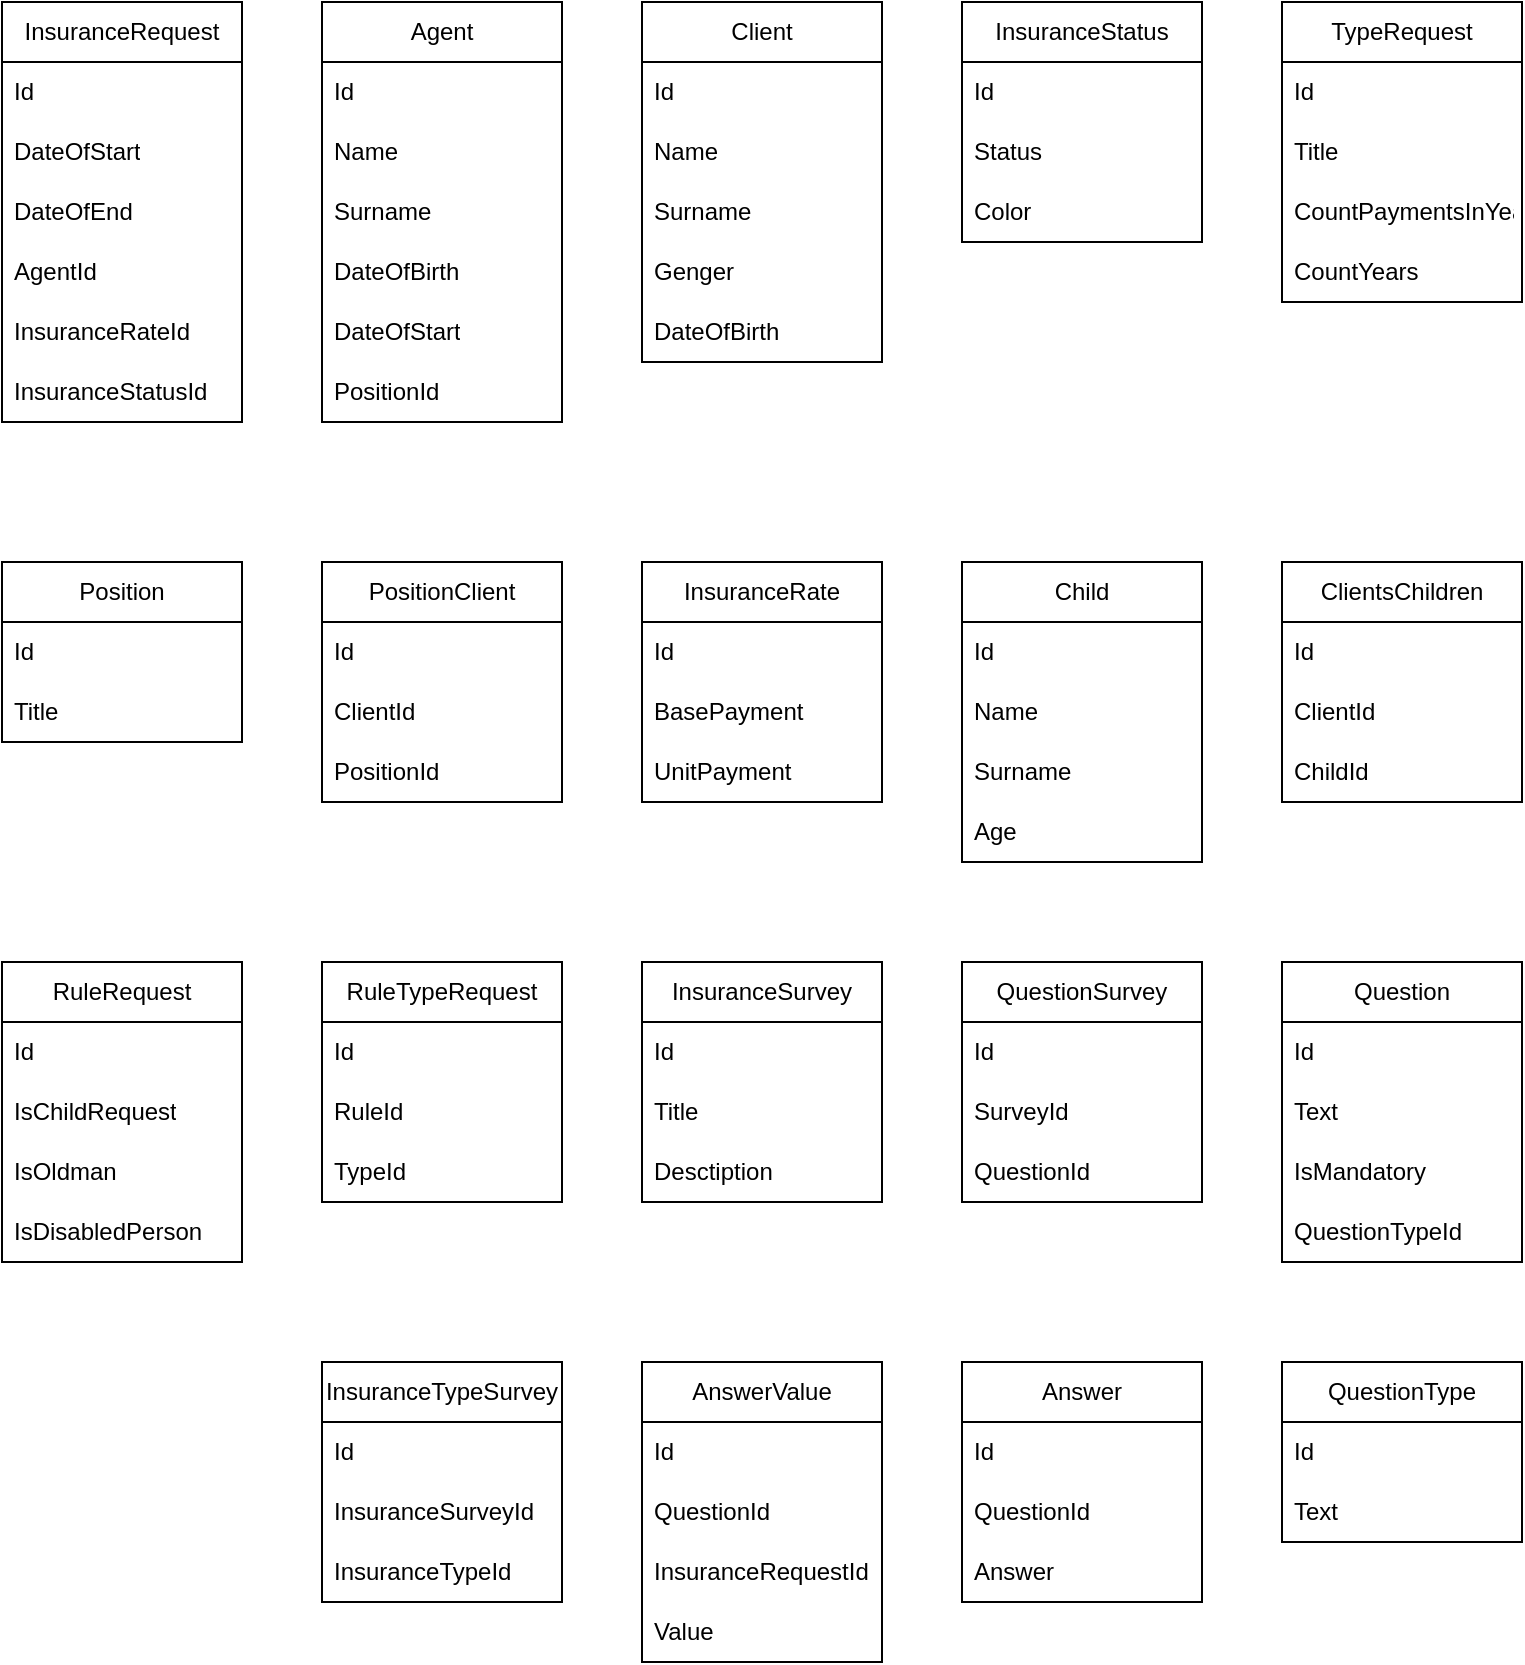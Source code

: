 <mxfile version="20.8.23" type="device"><diagram name="Страница 1" id="u1YvKexJxLjBZ3QDBb7d"><mxGraphModel dx="628" dy="788" grid="1" gridSize="10" guides="1" tooltips="1" connect="1" arrows="1" fold="1" page="1" pageScale="1" pageWidth="827" pageHeight="1169" math="0" shadow="0"><root><mxCell id="0"/><mxCell id="1" parent="0"/><mxCell id="bA7xRV_Mqj7ibv3BKdjT-1" value="InsuranceRequest" style="swimlane;fontStyle=0;childLayout=stackLayout;horizontal=1;startSize=30;horizontalStack=0;resizeParent=1;resizeParentMax=0;resizeLast=0;collapsible=1;marginBottom=0;whiteSpace=wrap;html=1;" vertex="1" parent="1"><mxGeometry x="40" y="40" width="120" height="210" as="geometry"/></mxCell><mxCell id="bA7xRV_Mqj7ibv3BKdjT-2" value="Id" style="text;strokeColor=none;fillColor=none;align=left;verticalAlign=middle;spacingLeft=4;spacingRight=4;overflow=hidden;points=[[0,0.5],[1,0.5]];portConstraint=eastwest;rotatable=0;whiteSpace=wrap;html=1;" vertex="1" parent="bA7xRV_Mqj7ibv3BKdjT-1"><mxGeometry y="30" width="120" height="30" as="geometry"/></mxCell><mxCell id="bA7xRV_Mqj7ibv3BKdjT-3" value="DateOfStart" style="text;strokeColor=none;fillColor=none;align=left;verticalAlign=middle;spacingLeft=4;spacingRight=4;overflow=hidden;points=[[0,0.5],[1,0.5]];portConstraint=eastwest;rotatable=0;whiteSpace=wrap;html=1;" vertex="1" parent="bA7xRV_Mqj7ibv3BKdjT-1"><mxGeometry y="60" width="120" height="30" as="geometry"/></mxCell><mxCell id="bA7xRV_Mqj7ibv3BKdjT-53" value="DateOfEnd" style="text;strokeColor=none;fillColor=none;align=left;verticalAlign=middle;spacingLeft=4;spacingRight=4;overflow=hidden;points=[[0,0.5],[1,0.5]];portConstraint=eastwest;rotatable=0;whiteSpace=wrap;html=1;" vertex="1" parent="bA7xRV_Mqj7ibv3BKdjT-1"><mxGeometry y="90" width="120" height="30" as="geometry"/></mxCell><mxCell id="bA7xRV_Mqj7ibv3BKdjT-70" value="AgentId" style="text;strokeColor=none;fillColor=none;align=left;verticalAlign=middle;spacingLeft=4;spacingRight=4;overflow=hidden;points=[[0,0.5],[1,0.5]];portConstraint=eastwest;rotatable=0;whiteSpace=wrap;html=1;" vertex="1" parent="bA7xRV_Mqj7ibv3BKdjT-1"><mxGeometry y="120" width="120" height="30" as="geometry"/></mxCell><mxCell id="bA7xRV_Mqj7ibv3BKdjT-158" value="InsuranceRateId" style="text;strokeColor=none;fillColor=none;align=left;verticalAlign=middle;spacingLeft=4;spacingRight=4;overflow=hidden;points=[[0,0.5],[1,0.5]];portConstraint=eastwest;rotatable=0;whiteSpace=wrap;html=1;" vertex="1" parent="bA7xRV_Mqj7ibv3BKdjT-1"><mxGeometry y="150" width="120" height="30" as="geometry"/></mxCell><mxCell id="bA7xRV_Mqj7ibv3BKdjT-76" value="InsuranceStatusId" style="text;strokeColor=none;fillColor=none;align=left;verticalAlign=middle;spacingLeft=4;spacingRight=4;overflow=hidden;points=[[0,0.5],[1,0.5]];portConstraint=eastwest;rotatable=0;whiteSpace=wrap;html=1;" vertex="1" parent="bA7xRV_Mqj7ibv3BKdjT-1"><mxGeometry y="180" width="120" height="30" as="geometry"/></mxCell><mxCell id="bA7xRV_Mqj7ibv3BKdjT-5" value="Agent" style="swimlane;fontStyle=0;childLayout=stackLayout;horizontal=1;startSize=30;horizontalStack=0;resizeParent=1;resizeParentMax=0;resizeLast=0;collapsible=1;marginBottom=0;whiteSpace=wrap;html=1;" vertex="1" parent="1"><mxGeometry x="200" y="40" width="120" height="210" as="geometry"/></mxCell><mxCell id="bA7xRV_Mqj7ibv3BKdjT-6" value="Id" style="text;strokeColor=none;fillColor=none;align=left;verticalAlign=middle;spacingLeft=4;spacingRight=4;overflow=hidden;points=[[0,0.5],[1,0.5]];portConstraint=eastwest;rotatable=0;whiteSpace=wrap;html=1;" vertex="1" parent="bA7xRV_Mqj7ibv3BKdjT-5"><mxGeometry y="30" width="120" height="30" as="geometry"/></mxCell><mxCell id="bA7xRV_Mqj7ibv3BKdjT-7" value="Name" style="text;strokeColor=none;fillColor=none;align=left;verticalAlign=middle;spacingLeft=4;spacingRight=4;overflow=hidden;points=[[0,0.5],[1,0.5]];portConstraint=eastwest;rotatable=0;whiteSpace=wrap;html=1;" vertex="1" parent="bA7xRV_Mqj7ibv3BKdjT-5"><mxGeometry y="60" width="120" height="30" as="geometry"/></mxCell><mxCell id="bA7xRV_Mqj7ibv3BKdjT-8" value="Surname" style="text;strokeColor=none;fillColor=none;align=left;verticalAlign=middle;spacingLeft=4;spacingRight=4;overflow=hidden;points=[[0,0.5],[1,0.5]];portConstraint=eastwest;rotatable=0;whiteSpace=wrap;html=1;" vertex="1" parent="bA7xRV_Mqj7ibv3BKdjT-5"><mxGeometry y="90" width="120" height="30" as="geometry"/></mxCell><mxCell id="bA7xRV_Mqj7ibv3BKdjT-97" value="DateOfBirth" style="text;strokeColor=none;fillColor=none;align=left;verticalAlign=middle;spacingLeft=4;spacingRight=4;overflow=hidden;points=[[0,0.5],[1,0.5]];portConstraint=eastwest;rotatable=0;whiteSpace=wrap;html=1;" vertex="1" parent="bA7xRV_Mqj7ibv3BKdjT-5"><mxGeometry y="120" width="120" height="30" as="geometry"/></mxCell><mxCell id="bA7xRV_Mqj7ibv3BKdjT-98" value="DateOfStart" style="text;strokeColor=none;fillColor=none;align=left;verticalAlign=middle;spacingLeft=4;spacingRight=4;overflow=hidden;points=[[0,0.5],[1,0.5]];portConstraint=eastwest;rotatable=0;whiteSpace=wrap;html=1;" vertex="1" parent="bA7xRV_Mqj7ibv3BKdjT-5"><mxGeometry y="150" width="120" height="30" as="geometry"/></mxCell><mxCell id="bA7xRV_Mqj7ibv3BKdjT-60" value="PositionId" style="text;strokeColor=none;fillColor=none;align=left;verticalAlign=middle;spacingLeft=4;spacingRight=4;overflow=hidden;points=[[0,0.5],[1,0.5]];portConstraint=eastwest;rotatable=0;whiteSpace=wrap;html=1;" vertex="1" parent="bA7xRV_Mqj7ibv3BKdjT-5"><mxGeometry y="180" width="120" height="30" as="geometry"/></mxCell><mxCell id="bA7xRV_Mqj7ibv3BKdjT-9" value="Client" style="swimlane;fontStyle=0;childLayout=stackLayout;horizontal=1;startSize=30;horizontalStack=0;resizeParent=1;resizeParentMax=0;resizeLast=0;collapsible=1;marginBottom=0;whiteSpace=wrap;html=1;" vertex="1" parent="1"><mxGeometry x="360" y="40" width="120" height="180" as="geometry"/></mxCell><mxCell id="bA7xRV_Mqj7ibv3BKdjT-10" value="Id" style="text;strokeColor=none;fillColor=none;align=left;verticalAlign=middle;spacingLeft=4;spacingRight=4;overflow=hidden;points=[[0,0.5],[1,0.5]];portConstraint=eastwest;rotatable=0;whiteSpace=wrap;html=1;" vertex="1" parent="bA7xRV_Mqj7ibv3BKdjT-9"><mxGeometry y="30" width="120" height="30" as="geometry"/></mxCell><mxCell id="bA7xRV_Mqj7ibv3BKdjT-11" value="Name" style="text;strokeColor=none;fillColor=none;align=left;verticalAlign=middle;spacingLeft=4;spacingRight=4;overflow=hidden;points=[[0,0.5],[1,0.5]];portConstraint=eastwest;rotatable=0;whiteSpace=wrap;html=1;" vertex="1" parent="bA7xRV_Mqj7ibv3BKdjT-9"><mxGeometry y="60" width="120" height="30" as="geometry"/></mxCell><mxCell id="bA7xRV_Mqj7ibv3BKdjT-12" value="Surname" style="text;strokeColor=none;fillColor=none;align=left;verticalAlign=middle;spacingLeft=4;spacingRight=4;overflow=hidden;points=[[0,0.5],[1,0.5]];portConstraint=eastwest;rotatable=0;whiteSpace=wrap;html=1;" vertex="1" parent="bA7xRV_Mqj7ibv3BKdjT-9"><mxGeometry y="90" width="120" height="30" as="geometry"/></mxCell><mxCell id="bA7xRV_Mqj7ibv3BKdjT-95" value="Genger" style="text;strokeColor=none;fillColor=none;align=left;verticalAlign=middle;spacingLeft=4;spacingRight=4;overflow=hidden;points=[[0,0.5],[1,0.5]];portConstraint=eastwest;rotatable=0;whiteSpace=wrap;html=1;" vertex="1" parent="bA7xRV_Mqj7ibv3BKdjT-9"><mxGeometry y="120" width="120" height="30" as="geometry"/></mxCell><mxCell id="bA7xRV_Mqj7ibv3BKdjT-96" value="DateOfBirth" style="text;strokeColor=none;fillColor=none;align=left;verticalAlign=middle;spacingLeft=4;spacingRight=4;overflow=hidden;points=[[0,0.5],[1,0.5]];portConstraint=eastwest;rotatable=0;whiteSpace=wrap;html=1;" vertex="1" parent="bA7xRV_Mqj7ibv3BKdjT-9"><mxGeometry y="150" width="120" height="30" as="geometry"/></mxCell><mxCell id="bA7xRV_Mqj7ibv3BKdjT-13" value="InsuranceStatus" style="swimlane;fontStyle=0;childLayout=stackLayout;horizontal=1;startSize=30;horizontalStack=0;resizeParent=1;resizeParentMax=0;resizeLast=0;collapsible=1;marginBottom=0;whiteSpace=wrap;html=1;" vertex="1" parent="1"><mxGeometry x="520" y="40" width="120" height="120" as="geometry"/></mxCell><mxCell id="bA7xRV_Mqj7ibv3BKdjT-14" value="Id" style="text;strokeColor=none;fillColor=none;align=left;verticalAlign=middle;spacingLeft=4;spacingRight=4;overflow=hidden;points=[[0,0.5],[1,0.5]];portConstraint=eastwest;rotatable=0;whiteSpace=wrap;html=1;" vertex="1" parent="bA7xRV_Mqj7ibv3BKdjT-13"><mxGeometry y="30" width="120" height="30" as="geometry"/></mxCell><mxCell id="bA7xRV_Mqj7ibv3BKdjT-15" value="Status" style="text;strokeColor=none;fillColor=none;align=left;verticalAlign=middle;spacingLeft=4;spacingRight=4;overflow=hidden;points=[[0,0.5],[1,0.5]];portConstraint=eastwest;rotatable=0;whiteSpace=wrap;html=1;" vertex="1" parent="bA7xRV_Mqj7ibv3BKdjT-13"><mxGeometry y="60" width="120" height="30" as="geometry"/></mxCell><mxCell id="bA7xRV_Mqj7ibv3BKdjT-16" value="Color" style="text;strokeColor=none;fillColor=none;align=left;verticalAlign=middle;spacingLeft=4;spacingRight=4;overflow=hidden;points=[[0,0.5],[1,0.5]];portConstraint=eastwest;rotatable=0;whiteSpace=wrap;html=1;" vertex="1" parent="bA7xRV_Mqj7ibv3BKdjT-13"><mxGeometry y="90" width="120" height="30" as="geometry"/></mxCell><mxCell id="bA7xRV_Mqj7ibv3BKdjT-17" value="TypeRequest" style="swimlane;fontStyle=0;childLayout=stackLayout;horizontal=1;startSize=30;horizontalStack=0;resizeParent=1;resizeParentMax=0;resizeLast=0;collapsible=1;marginBottom=0;whiteSpace=wrap;html=1;" vertex="1" parent="1"><mxGeometry x="680" y="40" width="120" height="150" as="geometry"/></mxCell><mxCell id="bA7xRV_Mqj7ibv3BKdjT-18" value="Id" style="text;strokeColor=none;fillColor=none;align=left;verticalAlign=middle;spacingLeft=4;spacingRight=4;overflow=hidden;points=[[0,0.5],[1,0.5]];portConstraint=eastwest;rotatable=0;whiteSpace=wrap;html=1;" vertex="1" parent="bA7xRV_Mqj7ibv3BKdjT-17"><mxGeometry y="30" width="120" height="30" as="geometry"/></mxCell><mxCell id="bA7xRV_Mqj7ibv3BKdjT-19" value="Title" style="text;strokeColor=none;fillColor=none;align=left;verticalAlign=middle;spacingLeft=4;spacingRight=4;overflow=hidden;points=[[0,0.5],[1,0.5]];portConstraint=eastwest;rotatable=0;whiteSpace=wrap;html=1;" vertex="1" parent="bA7xRV_Mqj7ibv3BKdjT-17"><mxGeometry y="60" width="120" height="30" as="geometry"/></mxCell><mxCell id="bA7xRV_Mqj7ibv3BKdjT-84" value="CountPaymentsInYear" style="text;strokeColor=none;fillColor=none;align=left;verticalAlign=middle;spacingLeft=4;spacingRight=4;overflow=hidden;points=[[0,0.5],[1,0.5]];portConstraint=eastwest;rotatable=0;whiteSpace=wrap;html=1;" vertex="1" parent="bA7xRV_Mqj7ibv3BKdjT-17"><mxGeometry y="90" width="120" height="30" as="geometry"/></mxCell><mxCell id="bA7xRV_Mqj7ibv3BKdjT-99" value="CountYears" style="text;strokeColor=none;fillColor=none;align=left;verticalAlign=middle;spacingLeft=4;spacingRight=4;overflow=hidden;points=[[0,0.5],[1,0.5]];portConstraint=eastwest;rotatable=0;whiteSpace=wrap;html=1;" vertex="1" parent="bA7xRV_Mqj7ibv3BKdjT-17"><mxGeometry y="120" width="120" height="30" as="geometry"/></mxCell><mxCell id="bA7xRV_Mqj7ibv3BKdjT-41" value="Position" style="swimlane;fontStyle=0;childLayout=stackLayout;horizontal=1;startSize=30;horizontalStack=0;resizeParent=1;resizeParentMax=0;resizeLast=0;collapsible=1;marginBottom=0;whiteSpace=wrap;html=1;" vertex="1" parent="1"><mxGeometry x="40" y="320" width="120" height="90" as="geometry"/></mxCell><mxCell id="bA7xRV_Mqj7ibv3BKdjT-42" value="Id" style="text;strokeColor=none;fillColor=none;align=left;verticalAlign=middle;spacingLeft=4;spacingRight=4;overflow=hidden;points=[[0,0.5],[1,0.5]];portConstraint=eastwest;rotatable=0;whiteSpace=wrap;html=1;" vertex="1" parent="bA7xRV_Mqj7ibv3BKdjT-41"><mxGeometry y="30" width="120" height="30" as="geometry"/></mxCell><mxCell id="bA7xRV_Mqj7ibv3BKdjT-43" value="Title" style="text;strokeColor=none;fillColor=none;align=left;verticalAlign=middle;spacingLeft=4;spacingRight=4;overflow=hidden;points=[[0,0.5],[1,0.5]];portConstraint=eastwest;rotatable=0;whiteSpace=wrap;html=1;" vertex="1" parent="bA7xRV_Mqj7ibv3BKdjT-41"><mxGeometry y="60" width="120" height="30" as="geometry"/></mxCell><mxCell id="bA7xRV_Mqj7ibv3BKdjT-45" value="InsuranceRate" style="swimlane;fontStyle=0;childLayout=stackLayout;horizontal=1;startSize=30;horizontalStack=0;resizeParent=1;resizeParentMax=0;resizeLast=0;collapsible=1;marginBottom=0;whiteSpace=wrap;html=1;" vertex="1" parent="1"><mxGeometry x="360" y="320" width="120" height="120" as="geometry"/></mxCell><mxCell id="bA7xRV_Mqj7ibv3BKdjT-46" value="Id" style="text;strokeColor=none;fillColor=none;align=left;verticalAlign=middle;spacingLeft=4;spacingRight=4;overflow=hidden;points=[[0,0.5],[1,0.5]];portConstraint=eastwest;rotatable=0;whiteSpace=wrap;html=1;" vertex="1" parent="bA7xRV_Mqj7ibv3BKdjT-45"><mxGeometry y="30" width="120" height="30" as="geometry"/></mxCell><mxCell id="bA7xRV_Mqj7ibv3BKdjT-47" value="BasePayment" style="text;strokeColor=none;fillColor=none;align=left;verticalAlign=middle;spacingLeft=4;spacingRight=4;overflow=hidden;points=[[0,0.5],[1,0.5]];portConstraint=eastwest;rotatable=0;whiteSpace=wrap;html=1;" vertex="1" parent="bA7xRV_Mqj7ibv3BKdjT-45"><mxGeometry y="60" width="120" height="30" as="geometry"/></mxCell><mxCell id="bA7xRV_Mqj7ibv3BKdjT-48" value="UnitPayment" style="text;strokeColor=none;fillColor=none;align=left;verticalAlign=middle;spacingLeft=4;spacingRight=4;overflow=hidden;points=[[0,0.5],[1,0.5]];portConstraint=eastwest;rotatable=0;whiteSpace=wrap;html=1;" vertex="1" parent="bA7xRV_Mqj7ibv3BKdjT-45"><mxGeometry y="90" width="120" height="30" as="geometry"/></mxCell><mxCell id="bA7xRV_Mqj7ibv3BKdjT-62" value="PositionClient" style="swimlane;fontStyle=0;childLayout=stackLayout;horizontal=1;startSize=30;horizontalStack=0;resizeParent=1;resizeParentMax=0;resizeLast=0;collapsible=1;marginBottom=0;whiteSpace=wrap;html=1;" vertex="1" parent="1"><mxGeometry x="200" y="320" width="120" height="120" as="geometry"/></mxCell><mxCell id="bA7xRV_Mqj7ibv3BKdjT-63" value="Id" style="text;strokeColor=none;fillColor=none;align=left;verticalAlign=middle;spacingLeft=4;spacingRight=4;overflow=hidden;points=[[0,0.5],[1,0.5]];portConstraint=eastwest;rotatable=0;whiteSpace=wrap;html=1;" vertex="1" parent="bA7xRV_Mqj7ibv3BKdjT-62"><mxGeometry y="30" width="120" height="30" as="geometry"/></mxCell><mxCell id="bA7xRV_Mqj7ibv3BKdjT-64" value="ClientId" style="text;strokeColor=none;fillColor=none;align=left;verticalAlign=middle;spacingLeft=4;spacingRight=4;overflow=hidden;points=[[0,0.5],[1,0.5]];portConstraint=eastwest;rotatable=0;whiteSpace=wrap;html=1;" vertex="1" parent="bA7xRV_Mqj7ibv3BKdjT-62"><mxGeometry y="60" width="120" height="30" as="geometry"/></mxCell><mxCell id="bA7xRV_Mqj7ibv3BKdjT-65" value="PositionId" style="text;strokeColor=none;fillColor=none;align=left;verticalAlign=middle;spacingLeft=4;spacingRight=4;overflow=hidden;points=[[0,0.5],[1,0.5]];portConstraint=eastwest;rotatable=0;whiteSpace=wrap;html=1;" vertex="1" parent="bA7xRV_Mqj7ibv3BKdjT-62"><mxGeometry y="90" width="120" height="30" as="geometry"/></mxCell><mxCell id="bA7xRV_Mqj7ibv3BKdjT-86" value="Child" style="swimlane;fontStyle=0;childLayout=stackLayout;horizontal=1;startSize=30;horizontalStack=0;resizeParent=1;resizeParentMax=0;resizeLast=0;collapsible=1;marginBottom=0;whiteSpace=wrap;html=1;" vertex="1" parent="1"><mxGeometry x="520" y="320" width="120" height="150" as="geometry"/></mxCell><mxCell id="bA7xRV_Mqj7ibv3BKdjT-87" value="Id" style="text;strokeColor=none;fillColor=none;align=left;verticalAlign=middle;spacingLeft=4;spacingRight=4;overflow=hidden;points=[[0,0.5],[1,0.5]];portConstraint=eastwest;rotatable=0;whiteSpace=wrap;html=1;" vertex="1" parent="bA7xRV_Mqj7ibv3BKdjT-86"><mxGeometry y="30" width="120" height="30" as="geometry"/></mxCell><mxCell id="bA7xRV_Mqj7ibv3BKdjT-88" value="Name" style="text;strokeColor=none;fillColor=none;align=left;verticalAlign=middle;spacingLeft=4;spacingRight=4;overflow=hidden;points=[[0,0.5],[1,0.5]];portConstraint=eastwest;rotatable=0;whiteSpace=wrap;html=1;" vertex="1" parent="bA7xRV_Mqj7ibv3BKdjT-86"><mxGeometry y="60" width="120" height="30" as="geometry"/></mxCell><mxCell id="bA7xRV_Mqj7ibv3BKdjT-89" value="Surname" style="text;strokeColor=none;fillColor=none;align=left;verticalAlign=middle;spacingLeft=4;spacingRight=4;overflow=hidden;points=[[0,0.5],[1,0.5]];portConstraint=eastwest;rotatable=0;whiteSpace=wrap;html=1;" vertex="1" parent="bA7xRV_Mqj7ibv3BKdjT-86"><mxGeometry y="90" width="120" height="30" as="geometry"/></mxCell><mxCell id="bA7xRV_Mqj7ibv3BKdjT-94" value="Age" style="text;strokeColor=none;fillColor=none;align=left;verticalAlign=middle;spacingLeft=4;spacingRight=4;overflow=hidden;points=[[0,0.5],[1,0.5]];portConstraint=eastwest;rotatable=0;whiteSpace=wrap;html=1;" vertex="1" parent="bA7xRV_Mqj7ibv3BKdjT-86"><mxGeometry y="120" width="120" height="30" as="geometry"/></mxCell><mxCell id="bA7xRV_Mqj7ibv3BKdjT-90" value="ClientsChildren" style="swimlane;fontStyle=0;childLayout=stackLayout;horizontal=1;startSize=30;horizontalStack=0;resizeParent=1;resizeParentMax=0;resizeLast=0;collapsible=1;marginBottom=0;whiteSpace=wrap;html=1;" vertex="1" parent="1"><mxGeometry x="680" y="320" width="120" height="120" as="geometry"/></mxCell><mxCell id="bA7xRV_Mqj7ibv3BKdjT-91" value="Id" style="text;strokeColor=none;fillColor=none;align=left;verticalAlign=middle;spacingLeft=4;spacingRight=4;overflow=hidden;points=[[0,0.5],[1,0.5]];portConstraint=eastwest;rotatable=0;whiteSpace=wrap;html=1;" vertex="1" parent="bA7xRV_Mqj7ibv3BKdjT-90"><mxGeometry y="30" width="120" height="30" as="geometry"/></mxCell><mxCell id="bA7xRV_Mqj7ibv3BKdjT-92" value="ClientId" style="text;strokeColor=none;fillColor=none;align=left;verticalAlign=middle;spacingLeft=4;spacingRight=4;overflow=hidden;points=[[0,0.5],[1,0.5]];portConstraint=eastwest;rotatable=0;whiteSpace=wrap;html=1;" vertex="1" parent="bA7xRV_Mqj7ibv3BKdjT-90"><mxGeometry y="60" width="120" height="30" as="geometry"/></mxCell><mxCell id="bA7xRV_Mqj7ibv3BKdjT-93" value="ChildId" style="text;strokeColor=none;fillColor=none;align=left;verticalAlign=middle;spacingLeft=4;spacingRight=4;overflow=hidden;points=[[0,0.5],[1,0.5]];portConstraint=eastwest;rotatable=0;whiteSpace=wrap;html=1;" vertex="1" parent="bA7xRV_Mqj7ibv3BKdjT-90"><mxGeometry y="90" width="120" height="30" as="geometry"/></mxCell><mxCell id="bA7xRV_Mqj7ibv3BKdjT-100" value="RuleRequest" style="swimlane;fontStyle=0;childLayout=stackLayout;horizontal=1;startSize=30;horizontalStack=0;resizeParent=1;resizeParentMax=0;resizeLast=0;collapsible=1;marginBottom=0;whiteSpace=wrap;html=1;" vertex="1" parent="1"><mxGeometry x="40" y="520" width="120" height="150" as="geometry"/></mxCell><mxCell id="bA7xRV_Mqj7ibv3BKdjT-101" value="Id" style="text;strokeColor=none;fillColor=none;align=left;verticalAlign=middle;spacingLeft=4;spacingRight=4;overflow=hidden;points=[[0,0.5],[1,0.5]];portConstraint=eastwest;rotatable=0;whiteSpace=wrap;html=1;" vertex="1" parent="bA7xRV_Mqj7ibv3BKdjT-100"><mxGeometry y="30" width="120" height="30" as="geometry"/></mxCell><mxCell id="bA7xRV_Mqj7ibv3BKdjT-102" value="IsChildRequest" style="text;strokeColor=none;fillColor=none;align=left;verticalAlign=middle;spacingLeft=4;spacingRight=4;overflow=hidden;points=[[0,0.5],[1,0.5]];portConstraint=eastwest;rotatable=0;whiteSpace=wrap;html=1;" vertex="1" parent="bA7xRV_Mqj7ibv3BKdjT-100"><mxGeometry y="60" width="120" height="30" as="geometry"/></mxCell><mxCell id="bA7xRV_Mqj7ibv3BKdjT-114" value="IsOldman" style="text;strokeColor=none;fillColor=none;align=left;verticalAlign=middle;spacingLeft=4;spacingRight=4;overflow=hidden;points=[[0,0.5],[1,0.5]];portConstraint=eastwest;rotatable=0;whiteSpace=wrap;html=1;" vertex="1" parent="bA7xRV_Mqj7ibv3BKdjT-100"><mxGeometry y="90" width="120" height="30" as="geometry"/></mxCell><mxCell id="bA7xRV_Mqj7ibv3BKdjT-103" value="IsDisabledPerson" style="text;strokeColor=none;fillColor=none;align=left;verticalAlign=middle;spacingLeft=4;spacingRight=4;overflow=hidden;points=[[0,0.5],[1,0.5]];portConstraint=eastwest;rotatable=0;whiteSpace=wrap;html=1;" vertex="1" parent="bA7xRV_Mqj7ibv3BKdjT-100"><mxGeometry y="120" width="120" height="30" as="geometry"/></mxCell><mxCell id="bA7xRV_Mqj7ibv3BKdjT-110" value="RuleTypeRequest" style="swimlane;fontStyle=0;childLayout=stackLayout;horizontal=1;startSize=30;horizontalStack=0;resizeParent=1;resizeParentMax=0;resizeLast=0;collapsible=1;marginBottom=0;whiteSpace=wrap;html=1;" vertex="1" parent="1"><mxGeometry x="200" y="520" width="120" height="120" as="geometry"/></mxCell><mxCell id="bA7xRV_Mqj7ibv3BKdjT-111" value="Id" style="text;strokeColor=none;fillColor=none;align=left;verticalAlign=middle;spacingLeft=4;spacingRight=4;overflow=hidden;points=[[0,0.5],[1,0.5]];portConstraint=eastwest;rotatable=0;whiteSpace=wrap;html=1;" vertex="1" parent="bA7xRV_Mqj7ibv3BKdjT-110"><mxGeometry y="30" width="120" height="30" as="geometry"/></mxCell><mxCell id="bA7xRV_Mqj7ibv3BKdjT-112" value="RuleId" style="text;strokeColor=none;fillColor=none;align=left;verticalAlign=middle;spacingLeft=4;spacingRight=4;overflow=hidden;points=[[0,0.5],[1,0.5]];portConstraint=eastwest;rotatable=0;whiteSpace=wrap;html=1;" vertex="1" parent="bA7xRV_Mqj7ibv3BKdjT-110"><mxGeometry y="60" width="120" height="30" as="geometry"/></mxCell><mxCell id="bA7xRV_Mqj7ibv3BKdjT-113" value="TypeId" style="text;strokeColor=none;fillColor=none;align=left;verticalAlign=middle;spacingLeft=4;spacingRight=4;overflow=hidden;points=[[0,0.5],[1,0.5]];portConstraint=eastwest;rotatable=0;whiteSpace=wrap;html=1;" vertex="1" parent="bA7xRV_Mqj7ibv3BKdjT-110"><mxGeometry y="90" width="120" height="30" as="geometry"/></mxCell><mxCell id="bA7xRV_Mqj7ibv3BKdjT-115" value="InsuranceSurvey" style="swimlane;fontStyle=0;childLayout=stackLayout;horizontal=1;startSize=30;horizontalStack=0;resizeParent=1;resizeParentMax=0;resizeLast=0;collapsible=1;marginBottom=0;whiteSpace=wrap;html=1;" vertex="1" parent="1"><mxGeometry x="360" y="520" width="120" height="120" as="geometry"/></mxCell><mxCell id="bA7xRV_Mqj7ibv3BKdjT-116" value="Id" style="text;strokeColor=none;fillColor=none;align=left;verticalAlign=middle;spacingLeft=4;spacingRight=4;overflow=hidden;points=[[0,0.5],[1,0.5]];portConstraint=eastwest;rotatable=0;whiteSpace=wrap;html=1;" vertex="1" parent="bA7xRV_Mqj7ibv3BKdjT-115"><mxGeometry y="30" width="120" height="30" as="geometry"/></mxCell><mxCell id="bA7xRV_Mqj7ibv3BKdjT-117" value="Title" style="text;strokeColor=none;fillColor=none;align=left;verticalAlign=middle;spacingLeft=4;spacingRight=4;overflow=hidden;points=[[0,0.5],[1,0.5]];portConstraint=eastwest;rotatable=0;whiteSpace=wrap;html=1;" vertex="1" parent="bA7xRV_Mqj7ibv3BKdjT-115"><mxGeometry y="60" width="120" height="30" as="geometry"/></mxCell><mxCell id="bA7xRV_Mqj7ibv3BKdjT-118" value="Desctiption" style="text;strokeColor=none;fillColor=none;align=left;verticalAlign=middle;spacingLeft=4;spacingRight=4;overflow=hidden;points=[[0,0.5],[1,0.5]];portConstraint=eastwest;rotatable=0;whiteSpace=wrap;html=1;" vertex="1" parent="bA7xRV_Mqj7ibv3BKdjT-115"><mxGeometry y="90" width="120" height="30" as="geometry"/></mxCell><mxCell id="bA7xRV_Mqj7ibv3BKdjT-119" value="Question" style="swimlane;fontStyle=0;childLayout=stackLayout;horizontal=1;startSize=30;horizontalStack=0;resizeParent=1;resizeParentMax=0;resizeLast=0;collapsible=1;marginBottom=0;whiteSpace=wrap;html=1;" vertex="1" parent="1"><mxGeometry x="680" y="520" width="120" height="150" as="geometry"/></mxCell><mxCell id="bA7xRV_Mqj7ibv3BKdjT-120" value="Id" style="text;strokeColor=none;fillColor=none;align=left;verticalAlign=middle;spacingLeft=4;spacingRight=4;overflow=hidden;points=[[0,0.5],[1,0.5]];portConstraint=eastwest;rotatable=0;whiteSpace=wrap;html=1;" vertex="1" parent="bA7xRV_Mqj7ibv3BKdjT-119"><mxGeometry y="30" width="120" height="30" as="geometry"/></mxCell><mxCell id="bA7xRV_Mqj7ibv3BKdjT-121" value="Text" style="text;strokeColor=none;fillColor=none;align=left;verticalAlign=middle;spacingLeft=4;spacingRight=4;overflow=hidden;points=[[0,0.5],[1,0.5]];portConstraint=eastwest;rotatable=0;whiteSpace=wrap;html=1;" vertex="1" parent="bA7xRV_Mqj7ibv3BKdjT-119"><mxGeometry y="60" width="120" height="30" as="geometry"/></mxCell><mxCell id="bA7xRV_Mqj7ibv3BKdjT-128" value="IsMandatory" style="text;strokeColor=none;fillColor=none;align=left;verticalAlign=middle;spacingLeft=4;spacingRight=4;overflow=hidden;points=[[0,0.5],[1,0.5]];portConstraint=eastwest;rotatable=0;whiteSpace=wrap;html=1;" vertex="1" parent="bA7xRV_Mqj7ibv3BKdjT-119"><mxGeometry y="90" width="120" height="30" as="geometry"/></mxCell><mxCell id="bA7xRV_Mqj7ibv3BKdjT-143" value="QuestionTypeId" style="text;strokeColor=none;fillColor=none;align=left;verticalAlign=middle;spacingLeft=4;spacingRight=4;overflow=hidden;points=[[0,0.5],[1,0.5]];portConstraint=eastwest;rotatable=0;whiteSpace=wrap;html=1;" vertex="1" parent="bA7xRV_Mqj7ibv3BKdjT-119"><mxGeometry y="120" width="120" height="30" as="geometry"/></mxCell><mxCell id="bA7xRV_Mqj7ibv3BKdjT-123" value="QuestionSurvey" style="swimlane;fontStyle=0;childLayout=stackLayout;horizontal=1;startSize=30;horizontalStack=0;resizeParent=1;resizeParentMax=0;resizeLast=0;collapsible=1;marginBottom=0;whiteSpace=wrap;html=1;" vertex="1" parent="1"><mxGeometry x="520" y="520" width="120" height="120" as="geometry"/></mxCell><mxCell id="bA7xRV_Mqj7ibv3BKdjT-124" value="Id" style="text;strokeColor=none;fillColor=none;align=left;verticalAlign=middle;spacingLeft=4;spacingRight=4;overflow=hidden;points=[[0,0.5],[1,0.5]];portConstraint=eastwest;rotatable=0;whiteSpace=wrap;html=1;" vertex="1" parent="bA7xRV_Mqj7ibv3BKdjT-123"><mxGeometry y="30" width="120" height="30" as="geometry"/></mxCell><mxCell id="bA7xRV_Mqj7ibv3BKdjT-125" value="SurveyId" style="text;strokeColor=none;fillColor=none;align=left;verticalAlign=middle;spacingLeft=4;spacingRight=4;overflow=hidden;points=[[0,0.5],[1,0.5]];portConstraint=eastwest;rotatable=0;whiteSpace=wrap;html=1;" vertex="1" parent="bA7xRV_Mqj7ibv3BKdjT-123"><mxGeometry y="60" width="120" height="30" as="geometry"/></mxCell><mxCell id="bA7xRV_Mqj7ibv3BKdjT-126" value="QuestionId" style="text;strokeColor=none;fillColor=none;align=left;verticalAlign=middle;spacingLeft=4;spacingRight=4;overflow=hidden;points=[[0,0.5],[1,0.5]];portConstraint=eastwest;rotatable=0;whiteSpace=wrap;html=1;" vertex="1" parent="bA7xRV_Mqj7ibv3BKdjT-123"><mxGeometry y="90" width="120" height="30" as="geometry"/></mxCell><mxCell id="bA7xRV_Mqj7ibv3BKdjT-134" value="Answer" style="swimlane;fontStyle=0;childLayout=stackLayout;horizontal=1;startSize=30;horizontalStack=0;resizeParent=1;resizeParentMax=0;resizeLast=0;collapsible=1;marginBottom=0;whiteSpace=wrap;html=1;" vertex="1" parent="1"><mxGeometry x="520" y="720" width="120" height="120" as="geometry"/></mxCell><mxCell id="bA7xRV_Mqj7ibv3BKdjT-135" value="Id" style="text;strokeColor=none;fillColor=none;align=left;verticalAlign=middle;spacingLeft=4;spacingRight=4;overflow=hidden;points=[[0,0.5],[1,0.5]];portConstraint=eastwest;rotatable=0;whiteSpace=wrap;html=1;" vertex="1" parent="bA7xRV_Mqj7ibv3BKdjT-134"><mxGeometry y="30" width="120" height="30" as="geometry"/></mxCell><mxCell id="bA7xRV_Mqj7ibv3BKdjT-136" value="QuestionId" style="text;strokeColor=none;fillColor=none;align=left;verticalAlign=middle;spacingLeft=4;spacingRight=4;overflow=hidden;points=[[0,0.5],[1,0.5]];portConstraint=eastwest;rotatable=0;whiteSpace=wrap;html=1;" vertex="1" parent="bA7xRV_Mqj7ibv3BKdjT-134"><mxGeometry y="60" width="120" height="30" as="geometry"/></mxCell><mxCell id="bA7xRV_Mqj7ibv3BKdjT-137" value="Answer" style="text;strokeColor=none;fillColor=none;align=left;verticalAlign=middle;spacingLeft=4;spacingRight=4;overflow=hidden;points=[[0,0.5],[1,0.5]];portConstraint=eastwest;rotatable=0;whiteSpace=wrap;html=1;" vertex="1" parent="bA7xRV_Mqj7ibv3BKdjT-134"><mxGeometry y="90" width="120" height="30" as="geometry"/></mxCell><mxCell id="bA7xRV_Mqj7ibv3BKdjT-139" value="QuestionType" style="swimlane;fontStyle=0;childLayout=stackLayout;horizontal=1;startSize=30;horizontalStack=0;resizeParent=1;resizeParentMax=0;resizeLast=0;collapsible=1;marginBottom=0;whiteSpace=wrap;html=1;" vertex="1" parent="1"><mxGeometry x="680" y="720" width="120" height="90" as="geometry"/></mxCell><mxCell id="bA7xRV_Mqj7ibv3BKdjT-140" value="Id" style="text;strokeColor=none;fillColor=none;align=left;verticalAlign=middle;spacingLeft=4;spacingRight=4;overflow=hidden;points=[[0,0.5],[1,0.5]];portConstraint=eastwest;rotatable=0;whiteSpace=wrap;html=1;" vertex="1" parent="bA7xRV_Mqj7ibv3BKdjT-139"><mxGeometry y="30" width="120" height="30" as="geometry"/></mxCell><mxCell id="bA7xRV_Mqj7ibv3BKdjT-141" value="Text" style="text;strokeColor=none;fillColor=none;align=left;verticalAlign=middle;spacingLeft=4;spacingRight=4;overflow=hidden;points=[[0,0.5],[1,0.5]];portConstraint=eastwest;rotatable=0;whiteSpace=wrap;html=1;" vertex="1" parent="bA7xRV_Mqj7ibv3BKdjT-139"><mxGeometry y="60" width="120" height="30" as="geometry"/></mxCell><mxCell id="bA7xRV_Mqj7ibv3BKdjT-148" value="AnswerValue" style="swimlane;fontStyle=0;childLayout=stackLayout;horizontal=1;startSize=30;horizontalStack=0;resizeParent=1;resizeParentMax=0;resizeLast=0;collapsible=1;marginBottom=0;whiteSpace=wrap;html=1;" vertex="1" parent="1"><mxGeometry x="360" y="720" width="120" height="150" as="geometry"/></mxCell><mxCell id="bA7xRV_Mqj7ibv3BKdjT-149" value="Id" style="text;strokeColor=none;fillColor=none;align=left;verticalAlign=middle;spacingLeft=4;spacingRight=4;overflow=hidden;points=[[0,0.5],[1,0.5]];portConstraint=eastwest;rotatable=0;whiteSpace=wrap;html=1;" vertex="1" parent="bA7xRV_Mqj7ibv3BKdjT-148"><mxGeometry y="30" width="120" height="30" as="geometry"/></mxCell><mxCell id="bA7xRV_Mqj7ibv3BKdjT-150" value="QuestionId" style="text;strokeColor=none;fillColor=none;align=left;verticalAlign=middle;spacingLeft=4;spacingRight=4;overflow=hidden;points=[[0,0.5],[1,0.5]];portConstraint=eastwest;rotatable=0;whiteSpace=wrap;html=1;" vertex="1" parent="bA7xRV_Mqj7ibv3BKdjT-148"><mxGeometry y="60" width="120" height="30" as="geometry"/></mxCell><mxCell id="bA7xRV_Mqj7ibv3BKdjT-151" value="InsuranceRequestId" style="text;strokeColor=none;fillColor=none;align=left;verticalAlign=middle;spacingLeft=4;spacingRight=4;overflow=hidden;points=[[0,0.5],[1,0.5]];portConstraint=eastwest;rotatable=0;whiteSpace=wrap;html=1;" vertex="1" parent="bA7xRV_Mqj7ibv3BKdjT-148"><mxGeometry y="90" width="120" height="30" as="geometry"/></mxCell><mxCell id="bA7xRV_Mqj7ibv3BKdjT-152" value="Value" style="text;strokeColor=none;fillColor=none;align=left;verticalAlign=middle;spacingLeft=4;spacingRight=4;overflow=hidden;points=[[0,0.5],[1,0.5]];portConstraint=eastwest;rotatable=0;whiteSpace=wrap;html=1;" vertex="1" parent="bA7xRV_Mqj7ibv3BKdjT-148"><mxGeometry y="120" width="120" height="30" as="geometry"/></mxCell><mxCell id="bA7xRV_Mqj7ibv3BKdjT-159" value="InsuranceTypeSurvey" style="swimlane;fontStyle=0;childLayout=stackLayout;horizontal=1;startSize=30;horizontalStack=0;resizeParent=1;resizeParentMax=0;resizeLast=0;collapsible=1;marginBottom=0;whiteSpace=wrap;html=1;" vertex="1" parent="1"><mxGeometry x="200" y="720" width="120" height="120" as="geometry"/></mxCell><mxCell id="bA7xRV_Mqj7ibv3BKdjT-160" value="Id" style="text;strokeColor=none;fillColor=none;align=left;verticalAlign=middle;spacingLeft=4;spacingRight=4;overflow=hidden;points=[[0,0.5],[1,0.5]];portConstraint=eastwest;rotatable=0;whiteSpace=wrap;html=1;" vertex="1" parent="bA7xRV_Mqj7ibv3BKdjT-159"><mxGeometry y="30" width="120" height="30" as="geometry"/></mxCell><mxCell id="bA7xRV_Mqj7ibv3BKdjT-163" value="InsuranceSurveyId" style="text;strokeColor=none;fillColor=none;align=left;verticalAlign=middle;spacingLeft=4;spacingRight=4;overflow=hidden;points=[[0,0.5],[1,0.5]];portConstraint=eastwest;rotatable=0;whiteSpace=wrap;html=1;" vertex="1" parent="bA7xRV_Mqj7ibv3BKdjT-159"><mxGeometry y="60" width="120" height="30" as="geometry"/></mxCell><mxCell id="bA7xRV_Mqj7ibv3BKdjT-162" value="InsuranceTypeId" style="text;strokeColor=none;fillColor=none;align=left;verticalAlign=middle;spacingLeft=4;spacingRight=4;overflow=hidden;points=[[0,0.5],[1,0.5]];portConstraint=eastwest;rotatable=0;whiteSpace=wrap;html=1;" vertex="1" parent="bA7xRV_Mqj7ibv3BKdjT-159"><mxGeometry y="90" width="120" height="30" as="geometry"/></mxCell></root></mxGraphModel></diagram></mxfile>